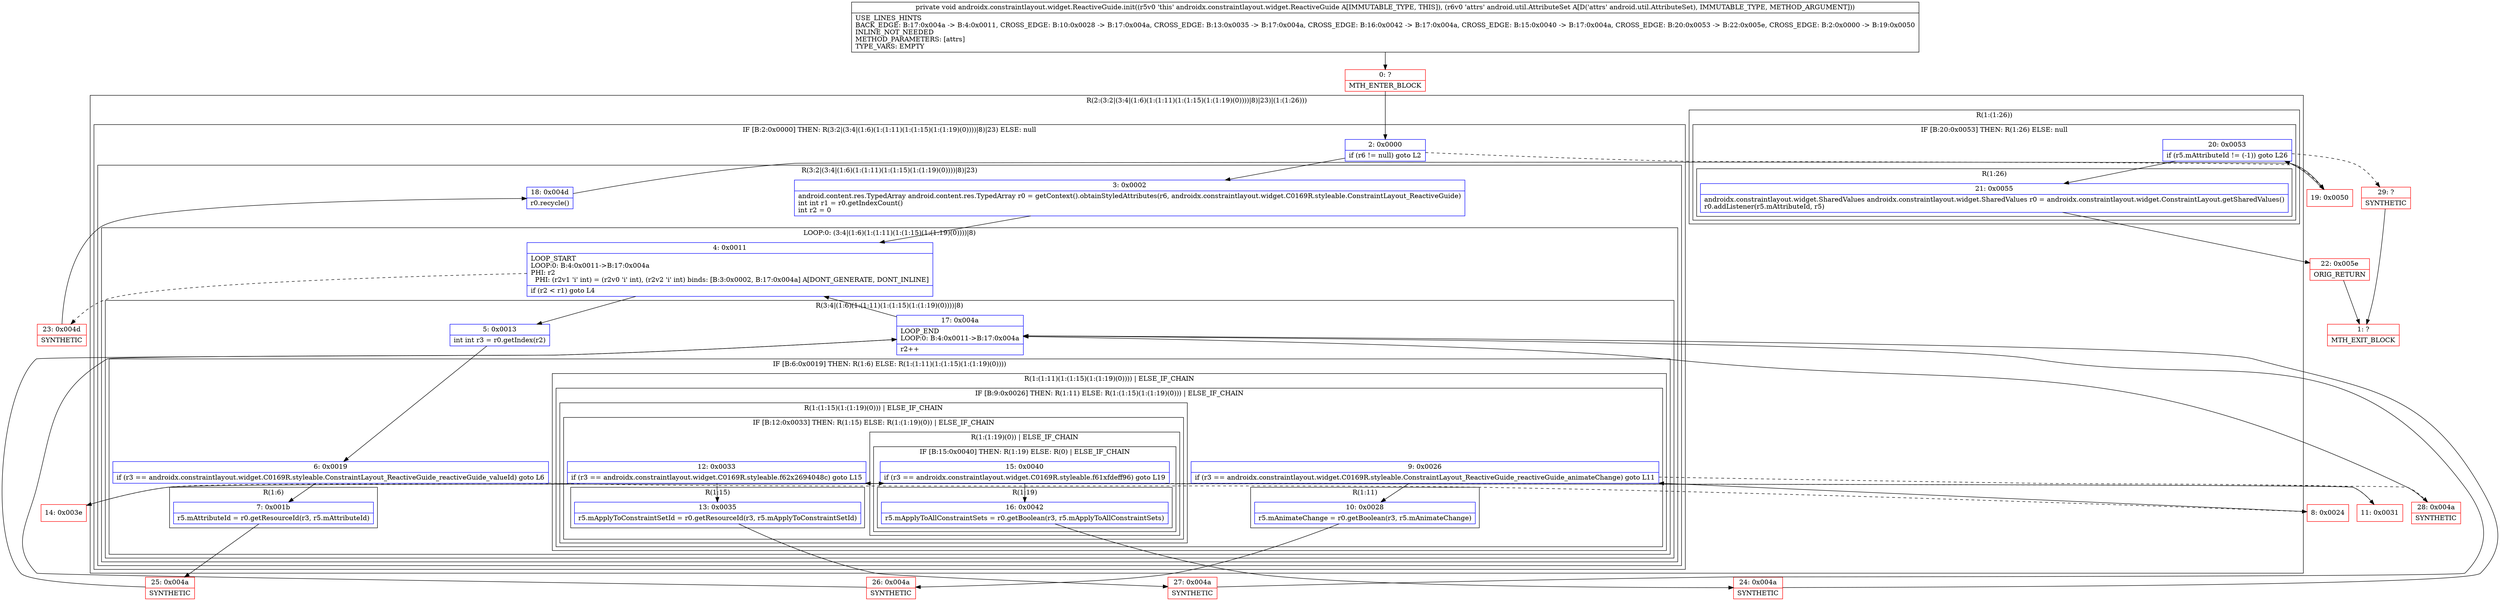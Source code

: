 digraph "CFG forandroidx.constraintlayout.widget.ReactiveGuide.init(Landroid\/util\/AttributeSet;)V" {
subgraph cluster_Region_552373505 {
label = "R(2:(3:2|(3:4|(1:6)(1:(1:11)(1:(1:15)(1:(1:19)(0))))|8)|23)|(1:(1:26)))";
node [shape=record,color=blue];
subgraph cluster_IfRegion_537954908 {
label = "IF [B:2:0x0000] THEN: R(3:2|(3:4|(1:6)(1:(1:11)(1:(1:15)(1:(1:19)(0))))|8)|23) ELSE: null";
node [shape=record,color=blue];
Node_2 [shape=record,label="{2\:\ 0x0000|if (r6 != null) goto L2\l}"];
subgraph cluster_Region_2043443564 {
label = "R(3:2|(3:4|(1:6)(1:(1:11)(1:(1:15)(1:(1:19)(0))))|8)|23)";
node [shape=record,color=blue];
Node_3 [shape=record,label="{3\:\ 0x0002|android.content.res.TypedArray android.content.res.TypedArray r0 = getContext().obtainStyledAttributes(r6, androidx.constraintlayout.widget.C0169R.styleable.ConstraintLayout_ReactiveGuide)\lint int r1 = r0.getIndexCount()\lint r2 = 0\l}"];
subgraph cluster_LoopRegion_134936810 {
label = "LOOP:0: (3:4|(1:6)(1:(1:11)(1:(1:15)(1:(1:19)(0))))|8)";
node [shape=record,color=blue];
Node_4 [shape=record,label="{4\:\ 0x0011|LOOP_START\lLOOP:0: B:4:0x0011\-\>B:17:0x004a\lPHI: r2 \l  PHI: (r2v1 'i' int) = (r2v0 'i' int), (r2v2 'i' int) binds: [B:3:0x0002, B:17:0x004a] A[DONT_GENERATE, DONT_INLINE]\l|if (r2 \< r1) goto L4\l}"];
subgraph cluster_Region_528624266 {
label = "R(3:4|(1:6)(1:(1:11)(1:(1:15)(1:(1:19)(0))))|8)";
node [shape=record,color=blue];
Node_5 [shape=record,label="{5\:\ 0x0013|int int r3 = r0.getIndex(r2)\l}"];
subgraph cluster_IfRegion_189569021 {
label = "IF [B:6:0x0019] THEN: R(1:6) ELSE: R(1:(1:11)(1:(1:15)(1:(1:19)(0))))";
node [shape=record,color=blue];
Node_6 [shape=record,label="{6\:\ 0x0019|if (r3 == androidx.constraintlayout.widget.C0169R.styleable.ConstraintLayout_ReactiveGuide_reactiveGuide_valueId) goto L6\l}"];
subgraph cluster_Region_876457580 {
label = "R(1:6)";
node [shape=record,color=blue];
Node_7 [shape=record,label="{7\:\ 0x001b|r5.mAttributeId = r0.getResourceId(r3, r5.mAttributeId)\l}"];
}
subgraph cluster_Region_565003527 {
label = "R(1:(1:11)(1:(1:15)(1:(1:19)(0)))) | ELSE_IF_CHAIN\l";
node [shape=record,color=blue];
subgraph cluster_IfRegion_2052269498 {
label = "IF [B:9:0x0026] THEN: R(1:11) ELSE: R(1:(1:15)(1:(1:19)(0))) | ELSE_IF_CHAIN\l";
node [shape=record,color=blue];
Node_9 [shape=record,label="{9\:\ 0x0026|if (r3 == androidx.constraintlayout.widget.C0169R.styleable.ConstraintLayout_ReactiveGuide_reactiveGuide_animateChange) goto L11\l}"];
subgraph cluster_Region_1163449261 {
label = "R(1:11)";
node [shape=record,color=blue];
Node_10 [shape=record,label="{10\:\ 0x0028|r5.mAnimateChange = r0.getBoolean(r3, r5.mAnimateChange)\l}"];
}
subgraph cluster_Region_1383153313 {
label = "R(1:(1:15)(1:(1:19)(0))) | ELSE_IF_CHAIN\l";
node [shape=record,color=blue];
subgraph cluster_IfRegion_1088921121 {
label = "IF [B:12:0x0033] THEN: R(1:15) ELSE: R(1:(1:19)(0)) | ELSE_IF_CHAIN\l";
node [shape=record,color=blue];
Node_12 [shape=record,label="{12\:\ 0x0033|if (r3 == androidx.constraintlayout.widget.C0169R.styleable.f62x2694048c) goto L15\l}"];
subgraph cluster_Region_1606796659 {
label = "R(1:15)";
node [shape=record,color=blue];
Node_13 [shape=record,label="{13\:\ 0x0035|r5.mApplyToConstraintSetId = r0.getResourceId(r3, r5.mApplyToConstraintSetId)\l}"];
}
subgraph cluster_Region_380712299 {
label = "R(1:(1:19)(0)) | ELSE_IF_CHAIN\l";
node [shape=record,color=blue];
subgraph cluster_IfRegion_536212351 {
label = "IF [B:15:0x0040] THEN: R(1:19) ELSE: R(0) | ELSE_IF_CHAIN\l";
node [shape=record,color=blue];
Node_15 [shape=record,label="{15\:\ 0x0040|if (r3 == androidx.constraintlayout.widget.C0169R.styleable.f61xfdeff96) goto L19\l}"];
subgraph cluster_Region_1369272955 {
label = "R(1:19)";
node [shape=record,color=blue];
Node_16 [shape=record,label="{16\:\ 0x0042|r5.mApplyToAllConstraintSets = r0.getBoolean(r3, r5.mApplyToAllConstraintSets)\l}"];
}
subgraph cluster_Region_852959115 {
label = "R(0)";
node [shape=record,color=blue];
}
}
}
}
}
}
}
}
Node_17 [shape=record,label="{17\:\ 0x004a|LOOP_END\lLOOP:0: B:4:0x0011\-\>B:17:0x004a\l|r2++\l}"];
}
}
Node_18 [shape=record,label="{18\:\ 0x004d|r0.recycle()\l}"];
}
}
subgraph cluster_Region_2031739307 {
label = "R(1:(1:26))";
node [shape=record,color=blue];
subgraph cluster_IfRegion_575036447 {
label = "IF [B:20:0x0053] THEN: R(1:26) ELSE: null";
node [shape=record,color=blue];
Node_20 [shape=record,label="{20\:\ 0x0053|if (r5.mAttributeId != (\-1)) goto L26\l}"];
subgraph cluster_Region_405612329 {
label = "R(1:26)";
node [shape=record,color=blue];
Node_21 [shape=record,label="{21\:\ 0x0055|androidx.constraintlayout.widget.SharedValues androidx.constraintlayout.widget.SharedValues r0 = androidx.constraintlayout.widget.ConstraintLayout.getSharedValues()\lr0.addListener(r5.mAttributeId, r5)\l}"];
}
}
}
}
Node_0 [shape=record,color=red,label="{0\:\ ?|MTH_ENTER_BLOCK\l}"];
Node_25 [shape=record,color=red,label="{25\:\ 0x004a|SYNTHETIC\l}"];
Node_8 [shape=record,color=red,label="{8\:\ 0x0024}"];
Node_26 [shape=record,color=red,label="{26\:\ 0x004a|SYNTHETIC\l}"];
Node_11 [shape=record,color=red,label="{11\:\ 0x0031}"];
Node_27 [shape=record,color=red,label="{27\:\ 0x004a|SYNTHETIC\l}"];
Node_14 [shape=record,color=red,label="{14\:\ 0x003e}"];
Node_24 [shape=record,color=red,label="{24\:\ 0x004a|SYNTHETIC\l}"];
Node_28 [shape=record,color=red,label="{28\:\ 0x004a|SYNTHETIC\l}"];
Node_23 [shape=record,color=red,label="{23\:\ 0x004d|SYNTHETIC\l}"];
Node_19 [shape=record,color=red,label="{19\:\ 0x0050}"];
Node_22 [shape=record,color=red,label="{22\:\ 0x005e|ORIG_RETURN\l}"];
Node_1 [shape=record,color=red,label="{1\:\ ?|MTH_EXIT_BLOCK\l}"];
Node_29 [shape=record,color=red,label="{29\:\ ?|SYNTHETIC\l}"];
MethodNode[shape=record,label="{private void androidx.constraintlayout.widget.ReactiveGuide.init((r5v0 'this' androidx.constraintlayout.widget.ReactiveGuide A[IMMUTABLE_TYPE, THIS]), (r6v0 'attrs' android.util.AttributeSet A[D('attrs' android.util.AttributeSet), IMMUTABLE_TYPE, METHOD_ARGUMENT]))  | USE_LINES_HINTS\lBACK_EDGE: B:17:0x004a \-\> B:4:0x0011, CROSS_EDGE: B:10:0x0028 \-\> B:17:0x004a, CROSS_EDGE: B:13:0x0035 \-\> B:17:0x004a, CROSS_EDGE: B:16:0x0042 \-\> B:17:0x004a, CROSS_EDGE: B:15:0x0040 \-\> B:17:0x004a, CROSS_EDGE: B:20:0x0053 \-\> B:22:0x005e, CROSS_EDGE: B:2:0x0000 \-\> B:19:0x0050\lINLINE_NOT_NEEDED\lMETHOD_PARAMETERS: [attrs]\lTYPE_VARS: EMPTY\l}"];
MethodNode -> Node_0;Node_2 -> Node_3;
Node_2 -> Node_19[style=dashed];
Node_3 -> Node_4;
Node_4 -> Node_5;
Node_4 -> Node_23[style=dashed];
Node_5 -> Node_6;
Node_6 -> Node_7;
Node_6 -> Node_8[style=dashed];
Node_7 -> Node_25;
Node_9 -> Node_10;
Node_9 -> Node_11[style=dashed];
Node_10 -> Node_26;
Node_12 -> Node_13;
Node_12 -> Node_14[style=dashed];
Node_13 -> Node_27;
Node_15 -> Node_16;
Node_15 -> Node_28[style=dashed];
Node_16 -> Node_24;
Node_17 -> Node_4;
Node_18 -> Node_19;
Node_20 -> Node_21;
Node_20 -> Node_29[style=dashed];
Node_21 -> Node_22;
Node_0 -> Node_2;
Node_25 -> Node_17;
Node_8 -> Node_9;
Node_26 -> Node_17;
Node_11 -> Node_12;
Node_27 -> Node_17;
Node_14 -> Node_15;
Node_24 -> Node_17;
Node_28 -> Node_17;
Node_23 -> Node_18;
Node_19 -> Node_20;
Node_22 -> Node_1;
Node_29 -> Node_1;
}

